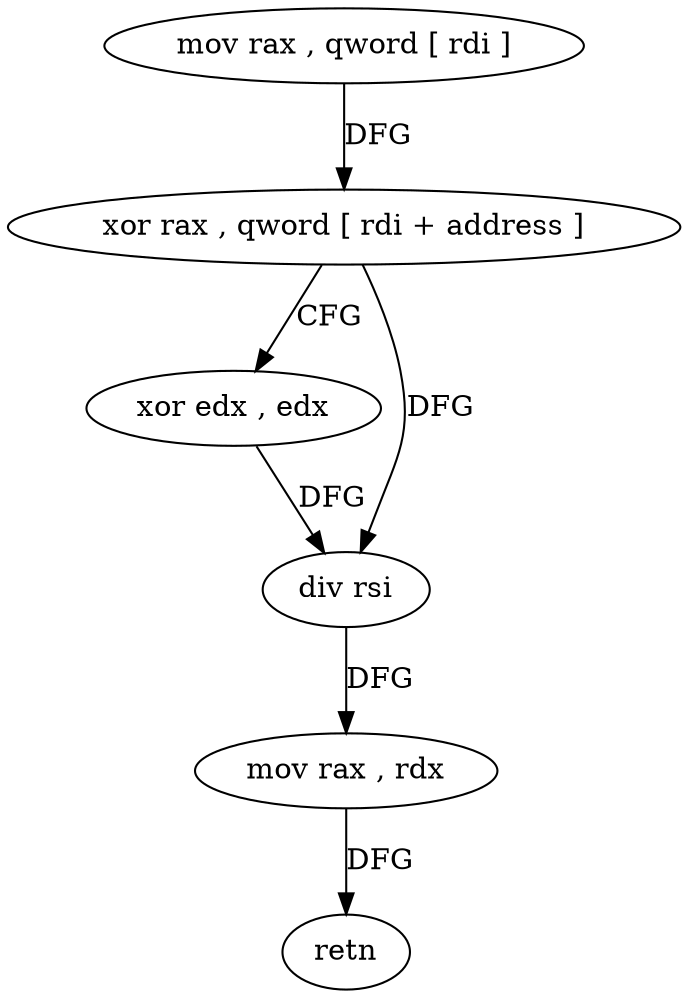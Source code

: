 digraph "func" {
"4234864" [label = "mov rax , qword [ rdi ]" ]
"4234867" [label = "xor rax , qword [ rdi + address ]" ]
"4234871" [label = "xor edx , edx" ]
"4234873" [label = "div rsi" ]
"4234876" [label = "mov rax , rdx" ]
"4234879" [label = "retn" ]
"4234864" -> "4234867" [ label = "DFG" ]
"4234867" -> "4234871" [ label = "CFG" ]
"4234867" -> "4234873" [ label = "DFG" ]
"4234871" -> "4234873" [ label = "DFG" ]
"4234873" -> "4234876" [ label = "DFG" ]
"4234876" -> "4234879" [ label = "DFG" ]
}
